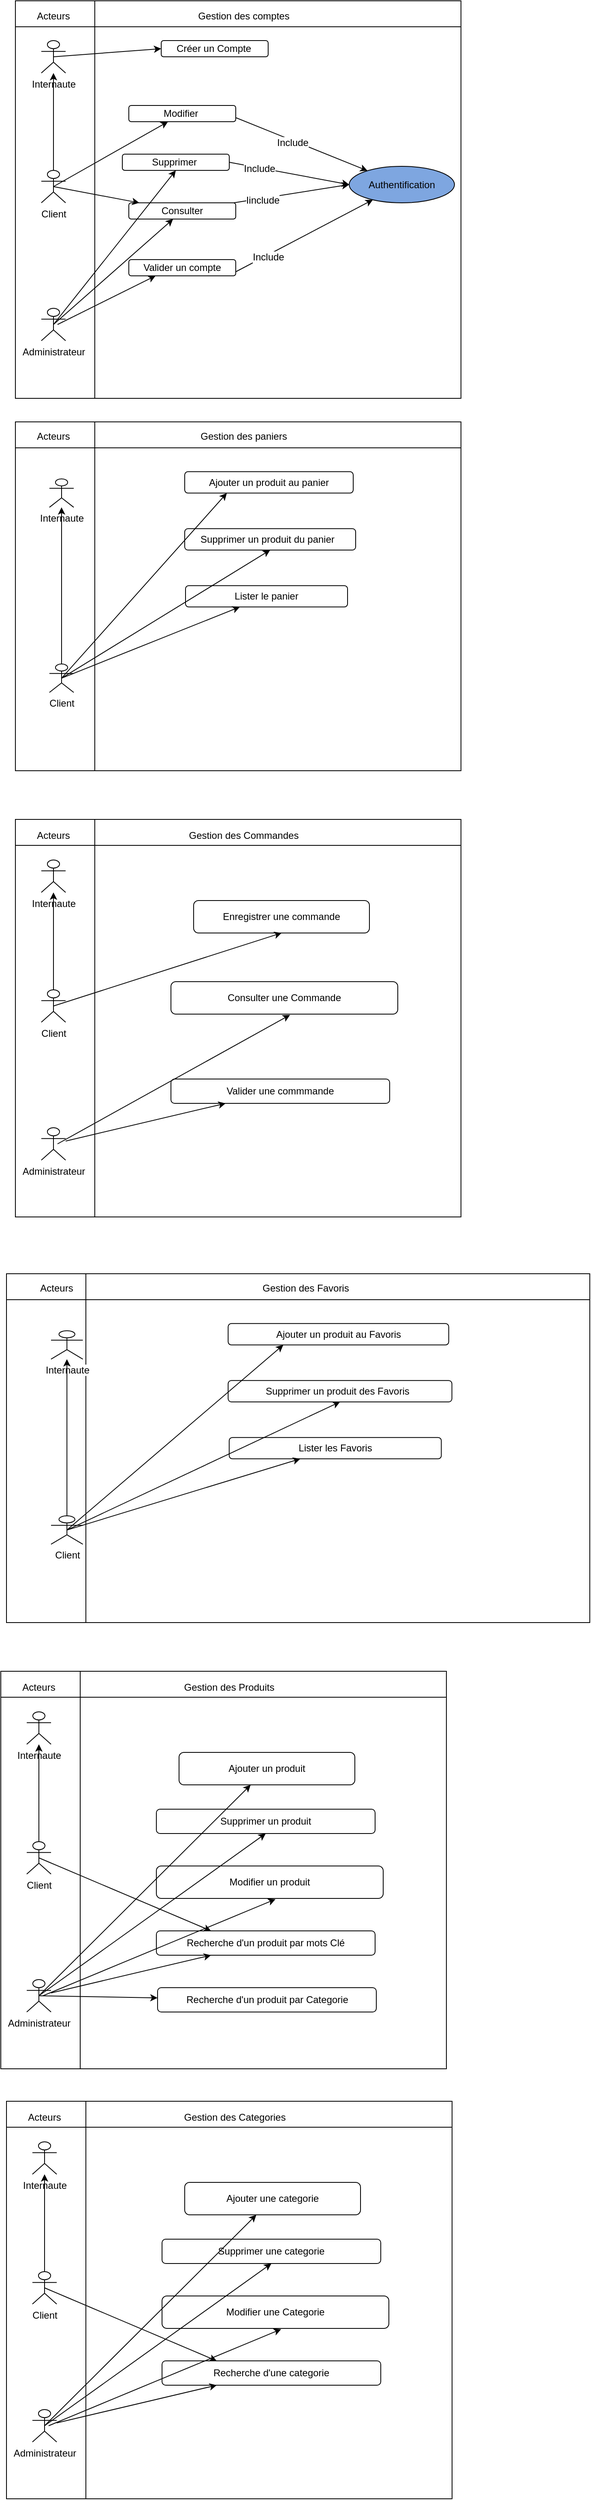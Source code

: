 <mxfile version="12.5.1" type="google"><diagram id="yl8LhGbgFkvyahsfbEzl" name="Page-1"><mxGraphModel dx="1041" dy="464" grid="1" gridSize="10" guides="1" tooltips="1" connect="1" arrows="1" fold="1" page="1" pageScale="1" pageWidth="827" pageHeight="1169" math="0" shadow="0"><root><mxCell id="0"/><mxCell id="1" parent="0"/><mxCell id="_mE_Phr7VcEZjwX-IHvj-42" value="" style="group" parent="1" vertex="1" connectable="0"><mxGeometry x="178" y="70" width="550" height="490" as="geometry"/></mxCell><mxCell id="_mE_Phr7VcEZjwX-IHvj-14" value="" style="group" parent="_mE_Phr7VcEZjwX-IHvj-42" vertex="1" connectable="0"><mxGeometry width="550" height="490" as="geometry"/></mxCell><mxCell id="_mE_Phr7VcEZjwX-IHvj-10" value="" style="group" parent="_mE_Phr7VcEZjwX-IHvj-14" vertex="1" connectable="0"><mxGeometry width="550" height="490" as="geometry"/></mxCell><mxCell id="_mE_Phr7VcEZjwX-IHvj-1" value="" style="shape=internalStorage;whiteSpace=wrap;html=1;backgroundOutline=1;dx=98;dy=32;" parent="_mE_Phr7VcEZjwX-IHvj-10" vertex="1"><mxGeometry y="1" width="550" height="490" as="geometry"/></mxCell><mxCell id="_mE_Phr7VcEZjwX-IHvj-2" value="Acteurs" style="text;html=1;strokeColor=none;fillColor=none;align=center;verticalAlign=middle;whiteSpace=wrap;rounded=0;" parent="_mE_Phr7VcEZjwX-IHvj-10" vertex="1"><mxGeometry x="12" y="10" width="70" height="20" as="geometry"/></mxCell><mxCell id="_mE_Phr7VcEZjwX-IHvj-3" value="Gestion des comptes " style="text;html=1;strokeColor=none;fillColor=none;align=center;verticalAlign=middle;whiteSpace=wrap;rounded=0;" parent="_mE_Phr7VcEZjwX-IHvj-10" vertex="1"><mxGeometry x="112" y="10" width="340" height="20" as="geometry"/></mxCell><mxCell id="_mE_Phr7VcEZjwX-IHvj-4" value="Internaute" style="shape=umlActor;verticalLabelPosition=bottom;labelBackgroundColor=#ffffff;verticalAlign=top;html=1;outlineConnect=0;" parent="_mE_Phr7VcEZjwX-IHvj-10" vertex="1"><mxGeometry x="32" y="50" width="30" height="40" as="geometry"/></mxCell><mxCell id="_mE_Phr7VcEZjwX-IHvj-7" value="Client" style="shape=umlActor;verticalLabelPosition=bottom;labelBackgroundColor=#ffffff;verticalAlign=top;html=1;outlineConnect=0;" parent="_mE_Phr7VcEZjwX-IHvj-10" vertex="1"><mxGeometry x="32" y="210" width="30" height="40" as="geometry"/></mxCell><mxCell id="_mE_Phr7VcEZjwX-IHvj-8" value="Administrateur" style="shape=umlActor;verticalLabelPosition=bottom;labelBackgroundColor=#ffffff;verticalAlign=top;html=1;outlineConnect=0;" parent="_mE_Phr7VcEZjwX-IHvj-10" vertex="1"><mxGeometry x="32" y="380" width="30" height="40" as="geometry"/></mxCell><mxCell id="_mE_Phr7VcEZjwX-IHvj-9" value="" style="endArrow=classic;html=1;" parent="_mE_Phr7VcEZjwX-IHvj-10" source="_mE_Phr7VcEZjwX-IHvj-7" target="_mE_Phr7VcEZjwX-IHvj-4" edge="1"><mxGeometry width="50" height="50" relative="1" as="geometry"><mxPoint x="2" y="560" as="sourcePoint"/><mxPoint x="52" y="510" as="targetPoint"/></mxGeometry></mxCell><mxCell id="_mE_Phr7VcEZjwX-IHvj-12" value="" style="rounded=1;whiteSpace=wrap;html=1;" parent="_mE_Phr7VcEZjwX-IHvj-10" vertex="1"><mxGeometry x="180" y="50" width="132" height="20" as="geometry"/></mxCell><mxCell id="_mE_Phr7VcEZjwX-IHvj-13" value="Créer un Compte" style="text;html=1;strokeColor=none;fillColor=none;align=center;verticalAlign=middle;whiteSpace=wrap;rounded=0;" parent="_mE_Phr7VcEZjwX-IHvj-10" vertex="1"><mxGeometry x="190" y="50" width="110" height="20" as="geometry"/></mxCell><mxCell id="_mE_Phr7VcEZjwX-IHvj-18" value="Supprimer&amp;nbsp; " style="rounded=1;whiteSpace=wrap;html=1;" parent="_mE_Phr7VcEZjwX-IHvj-10" vertex="1"><mxGeometry x="132" y="190" width="132" height="20" as="geometry"/></mxCell><mxCell id="_mE_Phr7VcEZjwX-IHvj-19" value="Modifier&amp;nbsp; " style="rounded=1;whiteSpace=wrap;html=1;" parent="_mE_Phr7VcEZjwX-IHvj-10" vertex="1"><mxGeometry x="140" y="130" width="132" height="20" as="geometry"/></mxCell><mxCell id="_mE_Phr7VcEZjwX-IHvj-20" value="Consulter " style="rounded=1;whiteSpace=wrap;html=1;" parent="_mE_Phr7VcEZjwX-IHvj-10" vertex="1"><mxGeometry x="140" y="250" width="132" height="20" as="geometry"/></mxCell><mxCell id="_mE_Phr7VcEZjwX-IHvj-21" value="Valider un compte " style="rounded=1;whiteSpace=wrap;html=1;" parent="_mE_Phr7VcEZjwX-IHvj-10" vertex="1"><mxGeometry x="140" y="320" width="132" height="20" as="geometry"/></mxCell><mxCell id="_mE_Phr7VcEZjwX-IHvj-22" value="Authentification" style="ellipse;whiteSpace=wrap;html=1;fillColor=#7EA6E0;" parent="_mE_Phr7VcEZjwX-IHvj-10" vertex="1"><mxGeometry x="412" y="205" width="130" height="45" as="geometry"/></mxCell><mxCell id="_mE_Phr7VcEZjwX-IHvj-23" value="" style="endArrow=classic;html=1;exitX=0.5;exitY=0.5;exitDx=0;exitDy=0;exitPerimeter=0;entryX=0;entryY=0.5;entryDx=0;entryDy=0;" parent="_mE_Phr7VcEZjwX-IHvj-10" source="_mE_Phr7VcEZjwX-IHvj-4" target="_mE_Phr7VcEZjwX-IHvj-12" edge="1"><mxGeometry width="50" height="50" relative="1" as="geometry"><mxPoint x="92" y="130" as="sourcePoint"/><mxPoint x="142" y="80" as="targetPoint"/></mxGeometry></mxCell><mxCell id="_mE_Phr7VcEZjwX-IHvj-24" value="" style="endArrow=classic;html=1;exitX=0.5;exitY=0.5;exitDx=0;exitDy=0;exitPerimeter=0;" parent="_mE_Phr7VcEZjwX-IHvj-10" source="_mE_Phr7VcEZjwX-IHvj-7" target="_mE_Phr7VcEZjwX-IHvj-19" edge="1"><mxGeometry width="50" height="50" relative="1" as="geometry"><mxPoint x="2" y="560" as="sourcePoint"/><mxPoint x="52" y="510" as="targetPoint"/></mxGeometry></mxCell><mxCell id="_mE_Phr7VcEZjwX-IHvj-28" value="" style="endArrow=classic;html=1;exitX=0.5;exitY=0.5;exitDx=0;exitDy=0;exitPerimeter=0;" parent="_mE_Phr7VcEZjwX-IHvj-10" source="_mE_Phr7VcEZjwX-IHvj-7" target="_mE_Phr7VcEZjwX-IHvj-20" edge="1"><mxGeometry width="50" height="50" relative="1" as="geometry"><mxPoint x="2" y="560" as="sourcePoint"/><mxPoint x="52" y="510" as="targetPoint"/></mxGeometry></mxCell><mxCell id="_mE_Phr7VcEZjwX-IHvj-29" value="" style="endArrow=classic;html=1;entryX=0.25;entryY=1;entryDx=0;entryDy=0;" parent="_mE_Phr7VcEZjwX-IHvj-10" target="_mE_Phr7VcEZjwX-IHvj-21" edge="1"><mxGeometry width="50" height="50" relative="1" as="geometry"><mxPoint x="52" y="400" as="sourcePoint"/><mxPoint x="162" y="360" as="targetPoint"/></mxGeometry></mxCell><mxCell id="_mE_Phr7VcEZjwX-IHvj-30" value="" style="endArrow=classic;html=1;exitX=0.5;exitY=0.5;exitDx=0;exitDy=0;exitPerimeter=0;entryX=0.5;entryY=1;entryDx=0;entryDy=0;" parent="_mE_Phr7VcEZjwX-IHvj-10" source="_mE_Phr7VcEZjwX-IHvj-8" target="_mE_Phr7VcEZjwX-IHvj-18" edge="1"><mxGeometry width="50" height="50" relative="1" as="geometry"><mxPoint x="2" y="560" as="sourcePoint"/><mxPoint x="52" y="510" as="targetPoint"/></mxGeometry></mxCell><mxCell id="_mE_Phr7VcEZjwX-IHvj-31" value="" style="endArrow=classic;html=1;exitX=1;exitY=0.75;exitDx=0;exitDy=0;" parent="_mE_Phr7VcEZjwX-IHvj-10" source="_mE_Phr7VcEZjwX-IHvj-19" target="_mE_Phr7VcEZjwX-IHvj-22" edge="1"><mxGeometry width="50" height="50" relative="1" as="geometry"><mxPoint x="322" y="190" as="sourcePoint"/><mxPoint x="372" y="140" as="targetPoint"/></mxGeometry></mxCell><mxCell id="_mE_Phr7VcEZjwX-IHvj-33" value="Include" style="text;html=1;align=center;verticalAlign=middle;resizable=0;points=[];labelBackgroundColor=#ffffff;" parent="_mE_Phr7VcEZjwX-IHvj-31" vertex="1" connectable="0"><mxGeometry x="-0.127" y="-2" relative="1" as="geometry"><mxPoint as="offset"/></mxGeometry></mxCell><mxCell id="_mE_Phr7VcEZjwX-IHvj-34" value="" style="endArrow=classic;html=1;exitX=1;exitY=0.5;exitDx=0;exitDy=0;entryX=0;entryY=0.5;entryDx=0;entryDy=0;" parent="_mE_Phr7VcEZjwX-IHvj-10" source="_mE_Phr7VcEZjwX-IHvj-18" target="_mE_Phr7VcEZjwX-IHvj-22" edge="1"><mxGeometry width="50" height="50" relative="1" as="geometry"><mxPoint x="2" y="560" as="sourcePoint"/><mxPoint x="52" y="510" as="targetPoint"/></mxGeometry></mxCell><mxCell id="_mE_Phr7VcEZjwX-IHvj-37" value="Include" style="text;html=1;align=center;verticalAlign=middle;resizable=0;points=[];labelBackgroundColor=#ffffff;" parent="_mE_Phr7VcEZjwX-IHvj-34" vertex="1" connectable="0"><mxGeometry x="-0.496" y="-1" relative="1" as="geometry"><mxPoint as="offset"/></mxGeometry></mxCell><mxCell id="_mE_Phr7VcEZjwX-IHvj-38" value="" style="endArrow=classic;html=1;entryX=0;entryY=0.5;entryDx=0;entryDy=0;" parent="_mE_Phr7VcEZjwX-IHvj-10" source="_mE_Phr7VcEZjwX-IHvj-20" target="_mE_Phr7VcEZjwX-IHvj-22" edge="1"><mxGeometry width="50" height="50" relative="1" as="geometry"><mxPoint x="382" y="310" as="sourcePoint"/><mxPoint x="432" y="260" as="targetPoint"/></mxGeometry></mxCell><mxCell id="_mE_Phr7VcEZjwX-IHvj-39" value="Iinclude" style="text;html=1;align=center;verticalAlign=middle;resizable=0;points=[];labelBackgroundColor=#ffffff;" parent="_mE_Phr7VcEZjwX-IHvj-38" vertex="1" connectable="0"><mxGeometry x="-0.509" y="-2" relative="1" as="geometry"><mxPoint as="offset"/></mxGeometry></mxCell><mxCell id="_mE_Phr7VcEZjwX-IHvj-40" value="" style="endArrow=classic;html=1;exitX=1;exitY=0.75;exitDx=0;exitDy=0;" parent="_mE_Phr7VcEZjwX-IHvj-10" source="_mE_Phr7VcEZjwX-IHvj-21" target="_mE_Phr7VcEZjwX-IHvj-22" edge="1"><mxGeometry width="50" height="50" relative="1" as="geometry"><mxPoint x="352" y="350" as="sourcePoint"/><mxPoint x="402" y="300" as="targetPoint"/></mxGeometry></mxCell><mxCell id="_mE_Phr7VcEZjwX-IHvj-41" value="Include" style="text;html=1;align=center;verticalAlign=middle;resizable=0;points=[];labelBackgroundColor=#ffffff;" parent="_mE_Phr7VcEZjwX-IHvj-40" vertex="1" connectable="0"><mxGeometry x="-0.538" y="-1" relative="1" as="geometry"><mxPoint y="1" as="offset"/></mxGeometry></mxCell><mxCell id="dKq1sRWBPPF8B5U9kesk-2" value="" style="endArrow=classic;html=1;exitX=0.5;exitY=0.5;exitDx=0;exitDy=0;exitPerimeter=0;" edge="1" parent="_mE_Phr7VcEZjwX-IHvj-10" source="_mE_Phr7VcEZjwX-IHvj-8" target="_mE_Phr7VcEZjwX-IHvj-20"><mxGeometry width="50" height="50" relative="1" as="geometry"><mxPoint x="182" y="450" as="sourcePoint"/><mxPoint x="232" y="400" as="targetPoint"/></mxGeometry></mxCell><mxCell id="_mE_Phr7VcEZjwX-IHvj-88" value="" style="group" parent="1" vertex="1" connectable="0"><mxGeometry x="178" y="590" width="550" height="430" as="geometry"/></mxCell><mxCell id="_mE_Phr7VcEZjwX-IHvj-43" value="u" style="group" parent="_mE_Phr7VcEZjwX-IHvj-88" vertex="1" connectable="0"><mxGeometry width="550" height="430" as="geometry"/></mxCell><mxCell id="_mE_Phr7VcEZjwX-IHvj-44" value="" style="group" parent="_mE_Phr7VcEZjwX-IHvj-43" vertex="1" connectable="0"><mxGeometry width="550" height="430" as="geometry"/></mxCell><mxCell id="_mE_Phr7VcEZjwX-IHvj-45" value="" style="group" parent="_mE_Phr7VcEZjwX-IHvj-44" vertex="1" connectable="0"><mxGeometry width="550" height="430" as="geometry"/></mxCell><mxCell id="_mE_Phr7VcEZjwX-IHvj-46" value="" style="shape=internalStorage;whiteSpace=wrap;html=1;backgroundOutline=1;dx=98;dy=32;" parent="_mE_Phr7VcEZjwX-IHvj-45" vertex="1"><mxGeometry width="550" height="430" as="geometry"/></mxCell><mxCell id="_mE_Phr7VcEZjwX-IHvj-47" value="Acteurs" style="text;html=1;strokeColor=none;fillColor=none;align=center;verticalAlign=middle;whiteSpace=wrap;rounded=0;" parent="_mE_Phr7VcEZjwX-IHvj-45" vertex="1"><mxGeometry x="12" y="8.776" width="70" height="17.551" as="geometry"/></mxCell><mxCell id="_mE_Phr7VcEZjwX-IHvj-48" value="Gestion des paniers " style="text;html=1;strokeColor=none;fillColor=none;align=center;verticalAlign=middle;whiteSpace=wrap;rounded=0;" parent="_mE_Phr7VcEZjwX-IHvj-45" vertex="1"><mxGeometry x="112" y="8.776" width="340" height="17.551" as="geometry"/></mxCell><mxCell id="_mE_Phr7VcEZjwX-IHvj-49" value="Internaute" style="shape=umlActor;verticalLabelPosition=bottom;labelBackgroundColor=#ffffff;verticalAlign=top;html=1;outlineConnect=0;" parent="_mE_Phr7VcEZjwX-IHvj-45" vertex="1"><mxGeometry x="42" y="70.204" width="30" height="35.102" as="geometry"/></mxCell><mxCell id="_mE_Phr7VcEZjwX-IHvj-50" value="Client" style="shape=umlActor;verticalLabelPosition=bottom;labelBackgroundColor=#ffffff;verticalAlign=top;html=1;outlineConnect=0;" parent="_mE_Phr7VcEZjwX-IHvj-45" vertex="1"><mxGeometry x="42" y="298.367" width="30" height="35.102" as="geometry"/></mxCell><mxCell id="_mE_Phr7VcEZjwX-IHvj-52" value="" style="endArrow=classic;html=1;" parent="_mE_Phr7VcEZjwX-IHvj-45" source="_mE_Phr7VcEZjwX-IHvj-50" target="_mE_Phr7VcEZjwX-IHvj-49" edge="1"><mxGeometry width="50" height="50" relative="1" as="geometry"><mxPoint x="2" y="491.429" as="sourcePoint"/><mxPoint x="52" y="447.551" as="targetPoint"/></mxGeometry></mxCell><mxCell id="_mE_Phr7VcEZjwX-IHvj-53" value="Ajouter un produit au panier" style="rounded=1;whiteSpace=wrap;html=1;" parent="_mE_Phr7VcEZjwX-IHvj-45" vertex="1"><mxGeometry x="209" y="61.429" width="208" height="26.327" as="geometry"/></mxCell><mxCell id="_mE_Phr7VcEZjwX-IHvj-55" value="Supprimer un produit du panier &amp;nbsp; " style="rounded=1;whiteSpace=wrap;html=1;" parent="_mE_Phr7VcEZjwX-IHvj-45" vertex="1"><mxGeometry x="209" y="131.633" width="211" height="26.327" as="geometry"/></mxCell><mxCell id="_mE_Phr7VcEZjwX-IHvj-57" value="Lister le panier" style="rounded=1;whiteSpace=wrap;html=1;" parent="_mE_Phr7VcEZjwX-IHvj-45" vertex="1"><mxGeometry x="210" y="201.837" width="200" height="26.327" as="geometry"/></mxCell><mxCell id="_mE_Phr7VcEZjwX-IHvj-61" value="" style="endArrow=classic;html=1;exitX=0.5;exitY=0.5;exitDx=0;exitDy=0;exitPerimeter=0;entryX=0.25;entryY=1;entryDx=0;entryDy=0;" parent="_mE_Phr7VcEZjwX-IHvj-45" source="_mE_Phr7VcEZjwX-IHvj-50" target="_mE_Phr7VcEZjwX-IHvj-53" edge="1"><mxGeometry width="50" height="50" relative="1" as="geometry"><mxPoint x="2" y="491.429" as="sourcePoint"/><mxPoint x="199.227" y="131.633" as="targetPoint"/></mxGeometry></mxCell><mxCell id="_mE_Phr7VcEZjwX-IHvj-62" value="" style="endArrow=classic;html=1;exitX=0.5;exitY=0.5;exitDx=0;exitDy=0;exitPerimeter=0;" parent="_mE_Phr7VcEZjwX-IHvj-45" source="_mE_Phr7VcEZjwX-IHvj-50" target="_mE_Phr7VcEZjwX-IHvj-57" edge="1"><mxGeometry width="50" height="50" relative="1" as="geometry"><mxPoint x="2" y="491.429" as="sourcePoint"/><mxPoint x="52" y="447.551" as="targetPoint"/></mxGeometry></mxCell><mxCell id="_mE_Phr7VcEZjwX-IHvj-87" value="" style="endArrow=classic;html=1;exitX=0.5;exitY=0.5;exitDx=0;exitDy=0;exitPerimeter=0;entryX=0.5;entryY=1;entryDx=0;entryDy=0;" parent="_mE_Phr7VcEZjwX-IHvj-45" source="_mE_Phr7VcEZjwX-IHvj-50" target="_mE_Phr7VcEZjwX-IHvj-55" edge="1"><mxGeometry width="50" height="50" relative="1" as="geometry"><mxPoint x="67" y="324.694" as="sourcePoint"/><mxPoint x="271" y="96.531" as="targetPoint"/></mxGeometry></mxCell><mxCell id="_mE_Phr7VcEZjwX-IHvj-161" value="" style="group" parent="1" vertex="1" connectable="0"><mxGeometry x="178" y="1080" width="550" height="490" as="geometry"/></mxCell><mxCell id="_mE_Phr7VcEZjwX-IHvj-108" value="" style="group" parent="_mE_Phr7VcEZjwX-IHvj-161" vertex="1" connectable="0"><mxGeometry width="550" height="490" as="geometry"/></mxCell><mxCell id="_mE_Phr7VcEZjwX-IHvj-109" value="" style="group" parent="_mE_Phr7VcEZjwX-IHvj-108" vertex="1" connectable="0"><mxGeometry width="550" height="490" as="geometry"/></mxCell><mxCell id="_mE_Phr7VcEZjwX-IHvj-110" value="" style="group" parent="_mE_Phr7VcEZjwX-IHvj-109" vertex="1" connectable="0"><mxGeometry width="550" height="490" as="geometry"/></mxCell><mxCell id="_mE_Phr7VcEZjwX-IHvj-111" value="" style="shape=internalStorage;whiteSpace=wrap;html=1;backgroundOutline=1;dx=98;dy=32;" parent="_mE_Phr7VcEZjwX-IHvj-110" vertex="1"><mxGeometry width="550" height="490" as="geometry"/></mxCell><mxCell id="_mE_Phr7VcEZjwX-IHvj-112" value="Acteurs" style="text;html=1;strokeColor=none;fillColor=none;align=center;verticalAlign=middle;whiteSpace=wrap;rounded=0;" parent="_mE_Phr7VcEZjwX-IHvj-110" vertex="1"><mxGeometry x="12" y="10" width="70" height="20" as="geometry"/></mxCell><mxCell id="_mE_Phr7VcEZjwX-IHvj-113" value="Gestion des Commandes " style="text;html=1;strokeColor=none;fillColor=none;align=center;verticalAlign=middle;whiteSpace=wrap;rounded=0;" parent="_mE_Phr7VcEZjwX-IHvj-110" vertex="1"><mxGeometry x="112" y="10" width="340" height="20" as="geometry"/></mxCell><mxCell id="_mE_Phr7VcEZjwX-IHvj-114" value="Internaute" style="shape=umlActor;verticalLabelPosition=bottom;labelBackgroundColor=#ffffff;verticalAlign=top;html=1;outlineConnect=0;" parent="_mE_Phr7VcEZjwX-IHvj-110" vertex="1"><mxGeometry x="32" y="50" width="30" height="40" as="geometry"/></mxCell><mxCell id="_mE_Phr7VcEZjwX-IHvj-115" value="Client" style="shape=umlActor;verticalLabelPosition=bottom;labelBackgroundColor=#ffffff;verticalAlign=top;html=1;outlineConnect=0;" parent="_mE_Phr7VcEZjwX-IHvj-110" vertex="1"><mxGeometry x="32" y="210" width="30" height="40" as="geometry"/></mxCell><mxCell id="_mE_Phr7VcEZjwX-IHvj-116" value="Administrateur" style="shape=umlActor;verticalLabelPosition=bottom;labelBackgroundColor=#ffffff;verticalAlign=top;html=1;outlineConnect=0;" parent="_mE_Phr7VcEZjwX-IHvj-110" vertex="1"><mxGeometry x="32" y="380" width="30" height="40" as="geometry"/></mxCell><mxCell id="_mE_Phr7VcEZjwX-IHvj-117" value="" style="endArrow=classic;html=1;" parent="_mE_Phr7VcEZjwX-IHvj-110" source="_mE_Phr7VcEZjwX-IHvj-115" target="_mE_Phr7VcEZjwX-IHvj-114" edge="1"><mxGeometry width="50" height="50" relative="1" as="geometry"><mxPoint x="2" y="560" as="sourcePoint"/><mxPoint x="52" y="510" as="targetPoint"/></mxGeometry></mxCell><mxCell id="_mE_Phr7VcEZjwX-IHvj-118" value="Enregistrer une commande" style="rounded=1;whiteSpace=wrap;html=1;" parent="_mE_Phr7VcEZjwX-IHvj-110" vertex="1"><mxGeometry x="220" y="100" width="217" height="40" as="geometry"/></mxCell><mxCell id="_mE_Phr7VcEZjwX-IHvj-120" value="Consulter une Commande" style="rounded=1;whiteSpace=wrap;html=1;" parent="_mE_Phr7VcEZjwX-IHvj-110" vertex="1"><mxGeometry x="192" y="200" width="280" height="40" as="geometry"/></mxCell><mxCell id="_mE_Phr7VcEZjwX-IHvj-122" value="Valider une commmande" style="rounded=1;whiteSpace=wrap;html=1;" parent="_mE_Phr7VcEZjwX-IHvj-110" vertex="1"><mxGeometry x="192" y="320" width="270" height="30" as="geometry"/></mxCell><mxCell id="_mE_Phr7VcEZjwX-IHvj-127" value="" style="endArrow=classic;html=1;exitX=0.5;exitY=0.5;exitDx=0;exitDy=0;exitPerimeter=0;entryX=0.5;entryY=1;entryDx=0;entryDy=0;" parent="_mE_Phr7VcEZjwX-IHvj-110" source="_mE_Phr7VcEZjwX-IHvj-115" target="_mE_Phr7VcEZjwX-IHvj-118" edge="1"><mxGeometry width="50" height="50" relative="1" as="geometry"><mxPoint x="2" y="560" as="sourcePoint"/><mxPoint x="52" y="510" as="targetPoint"/></mxGeometry></mxCell><mxCell id="_mE_Phr7VcEZjwX-IHvj-128" value="" style="endArrow=classic;html=1;entryX=0.525;entryY=1.025;entryDx=0;entryDy=0;entryPerimeter=0;" parent="_mE_Phr7VcEZjwX-IHvj-110" target="_mE_Phr7VcEZjwX-IHvj-120" edge="1"><mxGeometry width="50" height="50" relative="1" as="geometry"><mxPoint x="52" y="400" as="sourcePoint"/><mxPoint x="173" y="340" as="targetPoint"/></mxGeometry></mxCell><mxCell id="_mE_Phr7VcEZjwX-IHvj-159" value="" style="endArrow=classic;html=1;entryX=0.25;entryY=1;entryDx=0;entryDy=0;" parent="_mE_Phr7VcEZjwX-IHvj-110" source="_mE_Phr7VcEZjwX-IHvj-116" target="_mE_Phr7VcEZjwX-IHvj-122" edge="1"><mxGeometry width="50" height="50" relative="1" as="geometry"><mxPoint x="182" y="450" as="sourcePoint"/><mxPoint x="232" y="400" as="targetPoint"/></mxGeometry></mxCell><mxCell id="_mE_Phr7VcEZjwX-IHvj-183" value="" style="group" parent="1" vertex="1" connectable="0"><mxGeometry x="167" y="1640" width="720" height="430" as="geometry"/></mxCell><mxCell id="_mE_Phr7VcEZjwX-IHvj-184" value="u" style="group" parent="_mE_Phr7VcEZjwX-IHvj-183" vertex="1" connectable="0"><mxGeometry width="720" height="430" as="geometry"/></mxCell><mxCell id="_mE_Phr7VcEZjwX-IHvj-185" value="" style="group" parent="_mE_Phr7VcEZjwX-IHvj-184" vertex="1" connectable="0"><mxGeometry width="720" height="430" as="geometry"/></mxCell><mxCell id="_mE_Phr7VcEZjwX-IHvj-186" value="" style="group" parent="_mE_Phr7VcEZjwX-IHvj-185" vertex="1" connectable="0"><mxGeometry width="720" height="430" as="geometry"/></mxCell><mxCell id="_mE_Phr7VcEZjwX-IHvj-187" value="" style="shape=internalStorage;whiteSpace=wrap;html=1;backgroundOutline=1;dx=98;dy=32;" parent="_mE_Phr7VcEZjwX-IHvj-186" vertex="1"><mxGeometry width="720" height="430" as="geometry"/></mxCell><mxCell id="_mE_Phr7VcEZjwX-IHvj-188" value="Acteurs" style="text;html=1;strokeColor=none;fillColor=none;align=center;verticalAlign=middle;whiteSpace=wrap;rounded=0;" parent="_mE_Phr7VcEZjwX-IHvj-186" vertex="1"><mxGeometry x="15.709" y="8.776" width="91.636" height="17.551" as="geometry"/></mxCell><mxCell id="_mE_Phr7VcEZjwX-IHvj-189" value="Gestion des Favoris " style="text;html=1;strokeColor=none;fillColor=none;align=center;verticalAlign=middle;whiteSpace=wrap;rounded=0;" parent="_mE_Phr7VcEZjwX-IHvj-186" vertex="1"><mxGeometry x="146.618" y="8.776" width="445.091" height="17.551" as="geometry"/></mxCell><mxCell id="_mE_Phr7VcEZjwX-IHvj-190" value="Internaute" style="shape=umlActor;verticalLabelPosition=bottom;labelBackgroundColor=#ffffff;verticalAlign=top;html=1;outlineConnect=0;" parent="_mE_Phr7VcEZjwX-IHvj-186" vertex="1"><mxGeometry x="54.982" y="70.204" width="39.273" height="35.102" as="geometry"/></mxCell><mxCell id="_mE_Phr7VcEZjwX-IHvj-191" value="Client" style="shape=umlActor;verticalLabelPosition=bottom;labelBackgroundColor=#ffffff;verticalAlign=top;html=1;outlineConnect=0;" parent="_mE_Phr7VcEZjwX-IHvj-186" vertex="1"><mxGeometry x="54.982" y="298.367" width="39.273" height="35.102" as="geometry"/></mxCell><mxCell id="_mE_Phr7VcEZjwX-IHvj-192" value="" style="endArrow=classic;html=1;" parent="_mE_Phr7VcEZjwX-IHvj-186" source="_mE_Phr7VcEZjwX-IHvj-191" target="_mE_Phr7VcEZjwX-IHvj-190" edge="1"><mxGeometry width="50" height="50" relative="1" as="geometry"><mxPoint x="2.618" y="491.429" as="sourcePoint"/><mxPoint x="68.073" y="447.551" as="targetPoint"/></mxGeometry></mxCell><mxCell id="_mE_Phr7VcEZjwX-IHvj-193" value="Ajouter un produit au Favoris" style="rounded=1;whiteSpace=wrap;html=1;" parent="_mE_Phr7VcEZjwX-IHvj-186" vertex="1"><mxGeometry x="273.6" y="61.429" width="272.291" height="26.327" as="geometry"/></mxCell><mxCell id="_mE_Phr7VcEZjwX-IHvj-194" value="Supprimer un produit des Favoris &amp;nbsp; " style="rounded=1;whiteSpace=wrap;html=1;" parent="_mE_Phr7VcEZjwX-IHvj-186" vertex="1"><mxGeometry x="273.6" y="131.633" width="276.218" height="26.327" as="geometry"/></mxCell><mxCell id="_mE_Phr7VcEZjwX-IHvj-195" value="Lister les Favoris " style="rounded=1;whiteSpace=wrap;html=1;" parent="_mE_Phr7VcEZjwX-IHvj-186" vertex="1"><mxGeometry x="274.909" y="201.837" width="261.818" height="26.327" as="geometry"/></mxCell><mxCell id="_mE_Phr7VcEZjwX-IHvj-197" value="" style="endArrow=classic;html=1;exitX=0.5;exitY=0.5;exitDx=0;exitDy=0;exitPerimeter=0;entryX=0.25;entryY=1;entryDx=0;entryDy=0;" parent="_mE_Phr7VcEZjwX-IHvj-186" source="_mE_Phr7VcEZjwX-IHvj-191" target="_mE_Phr7VcEZjwX-IHvj-193" edge="1"><mxGeometry width="50" height="50" relative="1" as="geometry"><mxPoint x="2.618" y="491.429" as="sourcePoint"/><mxPoint x="260.807" y="131.633" as="targetPoint"/></mxGeometry></mxCell><mxCell id="_mE_Phr7VcEZjwX-IHvj-198" value="" style="endArrow=classic;html=1;exitX=0.5;exitY=0.5;exitDx=0;exitDy=0;exitPerimeter=0;" parent="_mE_Phr7VcEZjwX-IHvj-186" source="_mE_Phr7VcEZjwX-IHvj-191" target="_mE_Phr7VcEZjwX-IHvj-195" edge="1"><mxGeometry width="50" height="50" relative="1" as="geometry"><mxPoint x="2.618" y="491.429" as="sourcePoint"/><mxPoint x="68.073" y="447.551" as="targetPoint"/></mxGeometry></mxCell><mxCell id="_mE_Phr7VcEZjwX-IHvj-201" value="" style="endArrow=classic;html=1;exitX=0.5;exitY=0.5;exitDx=0;exitDy=0;exitPerimeter=0;entryX=0.5;entryY=1;entryDx=0;entryDy=0;" parent="_mE_Phr7VcEZjwX-IHvj-186" source="_mE_Phr7VcEZjwX-IHvj-191" target="_mE_Phr7VcEZjwX-IHvj-194" edge="1"><mxGeometry width="50" height="50" relative="1" as="geometry"><mxPoint x="87.709" y="324.694" as="sourcePoint"/><mxPoint x="354.764" y="96.531" as="targetPoint"/></mxGeometry></mxCell><mxCell id="_mE_Phr7VcEZjwX-IHvj-202" value="" style="group" parent="1" vertex="1" connectable="0"><mxGeometry x="160" y="2130" width="550" height="490" as="geometry"/></mxCell><mxCell id="_mE_Phr7VcEZjwX-IHvj-203" value="" style="group" parent="_mE_Phr7VcEZjwX-IHvj-202" vertex="1" connectable="0"><mxGeometry width="550" height="490" as="geometry"/></mxCell><mxCell id="_mE_Phr7VcEZjwX-IHvj-204" value="" style="group" parent="_mE_Phr7VcEZjwX-IHvj-203" vertex="1" connectable="0"><mxGeometry width="550" height="490" as="geometry"/></mxCell><mxCell id="_mE_Phr7VcEZjwX-IHvj-205" value="" style="group" parent="_mE_Phr7VcEZjwX-IHvj-204" vertex="1" connectable="0"><mxGeometry width="550" height="490" as="geometry"/></mxCell><mxCell id="_mE_Phr7VcEZjwX-IHvj-206" value="" style="shape=internalStorage;whiteSpace=wrap;html=1;backgroundOutline=1;dx=98;dy=32;" parent="_mE_Phr7VcEZjwX-IHvj-205" vertex="1"><mxGeometry width="550" height="490" as="geometry"/></mxCell><mxCell id="_mE_Phr7VcEZjwX-IHvj-207" value="Acteurs" style="text;html=1;strokeColor=none;fillColor=none;align=center;verticalAlign=middle;whiteSpace=wrap;rounded=0;" parent="_mE_Phr7VcEZjwX-IHvj-205" vertex="1"><mxGeometry x="12" y="10" width="70" height="20" as="geometry"/></mxCell><mxCell id="_mE_Phr7VcEZjwX-IHvj-208" value="Gestion des Produits " style="text;html=1;strokeColor=none;fillColor=none;align=center;verticalAlign=middle;whiteSpace=wrap;rounded=0;" parent="_mE_Phr7VcEZjwX-IHvj-205" vertex="1"><mxGeometry x="112" y="10" width="340" height="20" as="geometry"/></mxCell><mxCell id="_mE_Phr7VcEZjwX-IHvj-209" value="Internaute" style="shape=umlActor;verticalLabelPosition=bottom;labelBackgroundColor=#ffffff;verticalAlign=top;html=1;outlineConnect=0;" parent="_mE_Phr7VcEZjwX-IHvj-205" vertex="1"><mxGeometry x="32" y="50" width="30" height="40" as="geometry"/></mxCell><mxCell id="_mE_Phr7VcEZjwX-IHvj-210" value="Client" style="shape=umlActor;verticalLabelPosition=bottom;labelBackgroundColor=#ffffff;verticalAlign=top;html=1;outlineConnect=0;" parent="_mE_Phr7VcEZjwX-IHvj-205" vertex="1"><mxGeometry x="32" y="210" width="30" height="40" as="geometry"/></mxCell><mxCell id="_mE_Phr7VcEZjwX-IHvj-211" value="Administrateur" style="shape=umlActor;verticalLabelPosition=bottom;labelBackgroundColor=#ffffff;verticalAlign=top;html=1;outlineConnect=0;" parent="_mE_Phr7VcEZjwX-IHvj-205" vertex="1"><mxGeometry x="32" y="380" width="30" height="40" as="geometry"/></mxCell><mxCell id="_mE_Phr7VcEZjwX-IHvj-212" value="" style="endArrow=classic;html=1;" parent="_mE_Phr7VcEZjwX-IHvj-205" source="_mE_Phr7VcEZjwX-IHvj-210" target="_mE_Phr7VcEZjwX-IHvj-209" edge="1"><mxGeometry width="50" height="50" relative="1" as="geometry"><mxPoint x="2" y="560" as="sourcePoint"/><mxPoint x="52" y="510" as="targetPoint"/></mxGeometry></mxCell><mxCell id="_mE_Phr7VcEZjwX-IHvj-213" value="Ajouter un produit" style="rounded=1;whiteSpace=wrap;html=1;" parent="_mE_Phr7VcEZjwX-IHvj-205" vertex="1"><mxGeometry x="220" y="100" width="217" height="40" as="geometry"/></mxCell><mxCell id="_mE_Phr7VcEZjwX-IHvj-214" value="Modifier un produit" style="rounded=1;whiteSpace=wrap;html=1;" parent="_mE_Phr7VcEZjwX-IHvj-205" vertex="1"><mxGeometry x="192" y="240" width="280" height="40" as="geometry"/></mxCell><mxCell id="_mE_Phr7VcEZjwX-IHvj-215" value="Supprimer un produit" style="rounded=1;whiteSpace=wrap;html=1;" parent="_mE_Phr7VcEZjwX-IHvj-205" vertex="1"><mxGeometry x="192" y="170" width="270" height="30" as="geometry"/></mxCell><mxCell id="_mE_Phr7VcEZjwX-IHvj-216" value="Recherche d'un produit par mots Clé" style="rounded=1;whiteSpace=wrap;html=1;" parent="_mE_Phr7VcEZjwX-IHvj-205" vertex="1"><mxGeometry x="192" y="320" width="270" height="30" as="geometry"/></mxCell><mxCell id="_mE_Phr7VcEZjwX-IHvj-219" value="" style="endArrow=classic;html=1;exitX=0.5;exitY=0.5;exitDx=0;exitDy=0;exitPerimeter=0;entryX=0.25;entryY=0;entryDx=0;entryDy=0;" parent="_mE_Phr7VcEZjwX-IHvj-205" source="_mE_Phr7VcEZjwX-IHvj-210" target="_mE_Phr7VcEZjwX-IHvj-216" edge="1"><mxGeometry width="50" height="50" relative="1" as="geometry"><mxPoint x="2" y="560" as="sourcePoint"/><mxPoint x="52" y="510" as="targetPoint"/></mxGeometry></mxCell><mxCell id="_mE_Phr7VcEZjwX-IHvj-220" value="" style="endArrow=classic;html=1;entryX=0.525;entryY=1.025;entryDx=0;entryDy=0;entryPerimeter=0;" parent="_mE_Phr7VcEZjwX-IHvj-205" target="_mE_Phr7VcEZjwX-IHvj-214" edge="1"><mxGeometry width="50" height="50" relative="1" as="geometry"><mxPoint x="52" y="400" as="sourcePoint"/><mxPoint x="173" y="340" as="targetPoint"/></mxGeometry></mxCell><mxCell id="_mE_Phr7VcEZjwX-IHvj-221" value="" style="endArrow=classic;html=1;entryX=0.25;entryY=1;entryDx=0;entryDy=0;" parent="_mE_Phr7VcEZjwX-IHvj-205" source="_mE_Phr7VcEZjwX-IHvj-211" target="_mE_Phr7VcEZjwX-IHvj-216" edge="1"><mxGeometry width="50" height="50" relative="1" as="geometry"><mxPoint x="182" y="450" as="sourcePoint"/><mxPoint x="232" y="400" as="targetPoint"/></mxGeometry></mxCell><mxCell id="_mE_Phr7VcEZjwX-IHvj-228" value="" style="endArrow=classic;html=1;exitX=0.5;exitY=0.5;exitDx=0;exitDy=0;exitPerimeter=0;" parent="_mE_Phr7VcEZjwX-IHvj-205" source="_mE_Phr7VcEZjwX-IHvj-211" target="_mE_Phr7VcEZjwX-IHvj-213" edge="1"><mxGeometry width="50" height="50" relative="1" as="geometry"><mxPoint x="180" y="450" as="sourcePoint"/><mxPoint x="230" y="400" as="targetPoint"/></mxGeometry></mxCell><mxCell id="_mE_Phr7VcEZjwX-IHvj-229" value="" style="endArrow=classic;html=1;exitX=0.5;exitY=0.5;exitDx=0;exitDy=0;exitPerimeter=0;entryX=0.5;entryY=1;entryDx=0;entryDy=0;" parent="_mE_Phr7VcEZjwX-IHvj-205" source="_mE_Phr7VcEZjwX-IHvj-211" target="_mE_Phr7VcEZjwX-IHvj-215" edge="1"><mxGeometry width="50" height="50" relative="1" as="geometry"><mxPoint x="57" y="410" as="sourcePoint"/><mxPoint x="318.393" y="150" as="targetPoint"/></mxGeometry></mxCell><mxCell id="dKq1sRWBPPF8B5U9kesk-19" value="Recherche d'un produit par Categorie" style="rounded=1;whiteSpace=wrap;html=1;" vertex="1" parent="_mE_Phr7VcEZjwX-IHvj-205"><mxGeometry x="193.5" y="390" width="270" height="30" as="geometry"/></mxCell><mxCell id="dKq1sRWBPPF8B5U9kesk-20" value="" style="endArrow=classic;html=1;exitX=0.5;exitY=0.5;exitDx=0;exitDy=0;exitPerimeter=0;" edge="1" parent="_mE_Phr7VcEZjwX-IHvj-205" source="_mE_Phr7VcEZjwX-IHvj-211" target="dKq1sRWBPPF8B5U9kesk-19"><mxGeometry width="50" height="50" relative="1" as="geometry"><mxPoint x="72" y="406.471" as="sourcePoint"/><mxPoint x="269.5" y="360" as="targetPoint"/></mxGeometry></mxCell><mxCell id="_mE_Phr7VcEZjwX-IHvj-230" value="" style="group" parent="1" vertex="1" connectable="0"><mxGeometry x="167" y="2660" width="550" height="490" as="geometry"/></mxCell><mxCell id="_mE_Phr7VcEZjwX-IHvj-231" value="" style="group" parent="_mE_Phr7VcEZjwX-IHvj-230" vertex="1" connectable="0"><mxGeometry width="550" height="490" as="geometry"/></mxCell><mxCell id="_mE_Phr7VcEZjwX-IHvj-232" value="" style="group" parent="_mE_Phr7VcEZjwX-IHvj-231" vertex="1" connectable="0"><mxGeometry width="550" height="490" as="geometry"/></mxCell><mxCell id="_mE_Phr7VcEZjwX-IHvj-233" value="" style="group" parent="_mE_Phr7VcEZjwX-IHvj-232" vertex="1" connectable="0"><mxGeometry width="550" height="490" as="geometry"/></mxCell><mxCell id="_mE_Phr7VcEZjwX-IHvj-234" value="" style="shape=internalStorage;whiteSpace=wrap;html=1;backgroundOutline=1;dx=98;dy=32;" parent="_mE_Phr7VcEZjwX-IHvj-233" vertex="1"><mxGeometry width="550" height="490" as="geometry"/></mxCell><mxCell id="_mE_Phr7VcEZjwX-IHvj-235" value="Acteurs" style="text;html=1;strokeColor=none;fillColor=none;align=center;verticalAlign=middle;whiteSpace=wrap;rounded=0;" parent="_mE_Phr7VcEZjwX-IHvj-233" vertex="1"><mxGeometry x="12" y="10" width="70" height="20" as="geometry"/></mxCell><mxCell id="_mE_Phr7VcEZjwX-IHvj-236" value="Gestion des Categories " style="text;html=1;strokeColor=none;fillColor=none;align=center;verticalAlign=middle;whiteSpace=wrap;rounded=0;" parent="_mE_Phr7VcEZjwX-IHvj-233" vertex="1"><mxGeometry x="112" y="10" width="340" height="20" as="geometry"/></mxCell><mxCell id="_mE_Phr7VcEZjwX-IHvj-237" value="Internaute" style="shape=umlActor;verticalLabelPosition=bottom;labelBackgroundColor=#ffffff;verticalAlign=top;html=1;outlineConnect=0;" parent="_mE_Phr7VcEZjwX-IHvj-233" vertex="1"><mxGeometry x="32" y="50" width="30" height="40" as="geometry"/></mxCell><mxCell id="_mE_Phr7VcEZjwX-IHvj-238" value="Client" style="shape=umlActor;verticalLabelPosition=bottom;labelBackgroundColor=#ffffff;verticalAlign=top;html=1;outlineConnect=0;" parent="_mE_Phr7VcEZjwX-IHvj-233" vertex="1"><mxGeometry x="32" y="210" width="30" height="40" as="geometry"/></mxCell><mxCell id="_mE_Phr7VcEZjwX-IHvj-239" value="Administrateur" style="shape=umlActor;verticalLabelPosition=bottom;labelBackgroundColor=#ffffff;verticalAlign=top;html=1;outlineConnect=0;" parent="_mE_Phr7VcEZjwX-IHvj-233" vertex="1"><mxGeometry x="32" y="380" width="30" height="40" as="geometry"/></mxCell><mxCell id="_mE_Phr7VcEZjwX-IHvj-240" value="" style="endArrow=classic;html=1;" parent="_mE_Phr7VcEZjwX-IHvj-233" source="_mE_Phr7VcEZjwX-IHvj-238" target="_mE_Phr7VcEZjwX-IHvj-237" edge="1"><mxGeometry width="50" height="50" relative="1" as="geometry"><mxPoint x="2" y="560" as="sourcePoint"/><mxPoint x="52" y="510" as="targetPoint"/></mxGeometry></mxCell><mxCell id="_mE_Phr7VcEZjwX-IHvj-241" value="Ajouter une categorie" style="rounded=1;whiteSpace=wrap;html=1;" parent="_mE_Phr7VcEZjwX-IHvj-233" vertex="1"><mxGeometry x="220" y="100" width="217" height="40" as="geometry"/></mxCell><mxCell id="_mE_Phr7VcEZjwX-IHvj-242" value="Modifier une Categorie" style="rounded=1;whiteSpace=wrap;html=1;" parent="_mE_Phr7VcEZjwX-IHvj-233" vertex="1"><mxGeometry x="192" y="240" width="280" height="40" as="geometry"/></mxCell><mxCell id="_mE_Phr7VcEZjwX-IHvj-243" value="Supprimer une categorie" style="rounded=1;whiteSpace=wrap;html=1;" parent="_mE_Phr7VcEZjwX-IHvj-233" vertex="1"><mxGeometry x="192" y="170" width="270" height="30" as="geometry"/></mxCell><mxCell id="_mE_Phr7VcEZjwX-IHvj-244" value="Recherche d'une categorie" style="rounded=1;whiteSpace=wrap;html=1;" parent="_mE_Phr7VcEZjwX-IHvj-233" vertex="1"><mxGeometry x="192" y="320" width="270" height="30" as="geometry"/></mxCell><mxCell id="_mE_Phr7VcEZjwX-IHvj-245" value="" style="endArrow=classic;html=1;exitX=0.5;exitY=0.5;exitDx=0;exitDy=0;exitPerimeter=0;entryX=0.25;entryY=0;entryDx=0;entryDy=0;" parent="_mE_Phr7VcEZjwX-IHvj-233" source="_mE_Phr7VcEZjwX-IHvj-238" target="_mE_Phr7VcEZjwX-IHvj-244" edge="1"><mxGeometry width="50" height="50" relative="1" as="geometry"><mxPoint x="2" y="560" as="sourcePoint"/><mxPoint x="52" y="510" as="targetPoint"/></mxGeometry></mxCell><mxCell id="_mE_Phr7VcEZjwX-IHvj-246" value="" style="endArrow=classic;html=1;entryX=0.525;entryY=1.025;entryDx=0;entryDy=0;entryPerimeter=0;" parent="_mE_Phr7VcEZjwX-IHvj-233" target="_mE_Phr7VcEZjwX-IHvj-242" edge="1"><mxGeometry width="50" height="50" relative="1" as="geometry"><mxPoint x="52" y="400" as="sourcePoint"/><mxPoint x="173" y="340" as="targetPoint"/></mxGeometry></mxCell><mxCell id="_mE_Phr7VcEZjwX-IHvj-247" value="" style="endArrow=classic;html=1;entryX=0.25;entryY=1;entryDx=0;entryDy=0;" parent="_mE_Phr7VcEZjwX-IHvj-233" source="_mE_Phr7VcEZjwX-IHvj-239" target="_mE_Phr7VcEZjwX-IHvj-244" edge="1"><mxGeometry width="50" height="50" relative="1" as="geometry"><mxPoint x="182" y="450" as="sourcePoint"/><mxPoint x="232" y="400" as="targetPoint"/></mxGeometry></mxCell><mxCell id="_mE_Phr7VcEZjwX-IHvj-249" value="" style="endArrow=classic;html=1;exitX=0.5;exitY=0.5;exitDx=0;exitDy=0;exitPerimeter=0;" parent="_mE_Phr7VcEZjwX-IHvj-233" source="_mE_Phr7VcEZjwX-IHvj-239" target="_mE_Phr7VcEZjwX-IHvj-241" edge="1"><mxGeometry width="50" height="50" relative="1" as="geometry"><mxPoint x="180" y="450" as="sourcePoint"/><mxPoint x="230" y="400" as="targetPoint"/></mxGeometry></mxCell><mxCell id="_mE_Phr7VcEZjwX-IHvj-250" value="" style="endArrow=classic;html=1;exitX=0.5;exitY=0.5;exitDx=0;exitDy=0;exitPerimeter=0;entryX=0.5;entryY=1;entryDx=0;entryDy=0;" parent="_mE_Phr7VcEZjwX-IHvj-233" source="_mE_Phr7VcEZjwX-IHvj-239" target="_mE_Phr7VcEZjwX-IHvj-243" edge="1"><mxGeometry width="50" height="50" relative="1" as="geometry"><mxPoint x="57" y="410" as="sourcePoint"/><mxPoint x="318.393" y="150" as="targetPoint"/></mxGeometry></mxCell></root></mxGraphModel></diagram></mxfile>